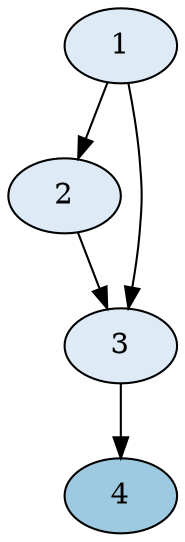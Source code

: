 strict digraph {


	"4" [ colorscheme="blues3", fillcolor="2", style="filled",  weight=0 ];

	"1" [ colorscheme="blues3", fillcolor="1", style="filled",  weight=0 ];

	"1" -> "2" [  weight=0 ];

	"1" -> "3" [  weight=0 ];

	"2" [ colorscheme="blues3", fillcolor="1", style="filled",  weight=0 ];

	"2" -> "3" [  weight=0 ];

	"3" [ colorscheme="blues3", fillcolor="1", style="filled",  weight=0 ];

	"3" -> "4" [  weight=0 ];

}
